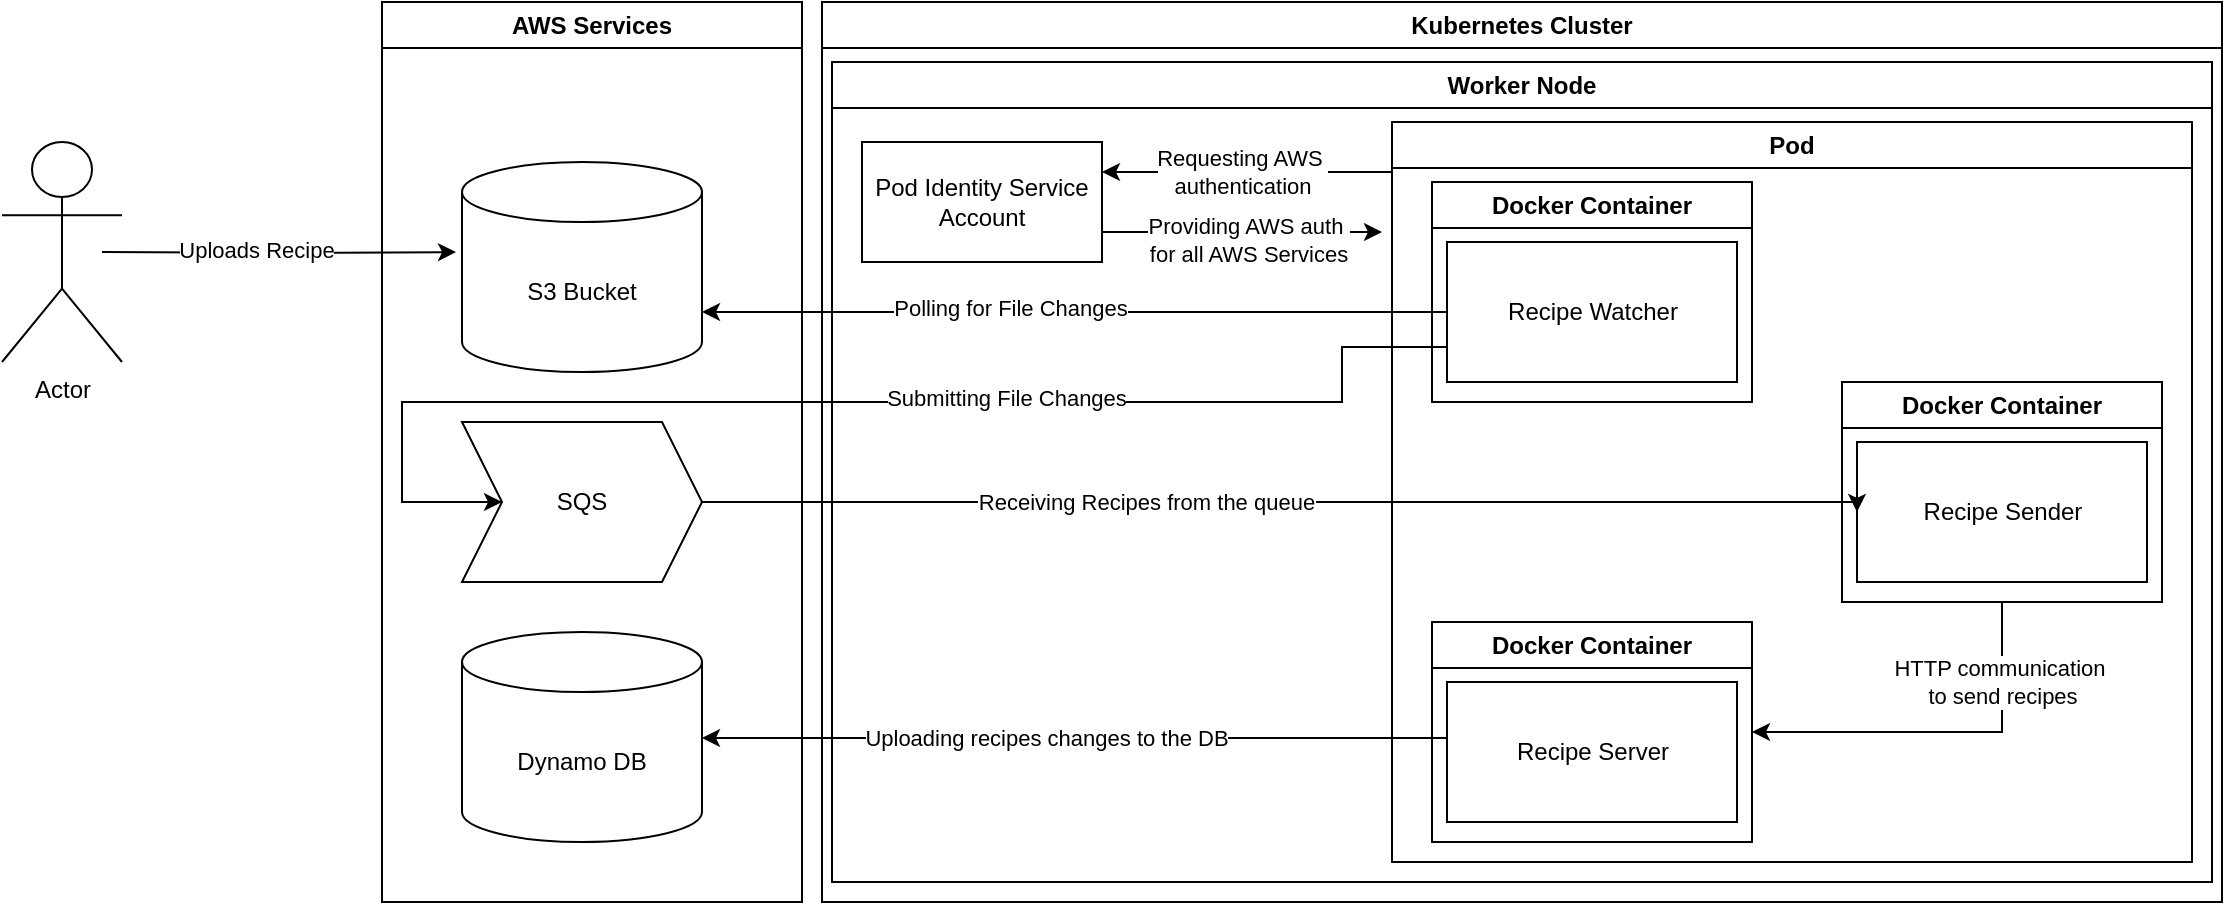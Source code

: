 <mxfile version="24.7.4">
  <diagram name="Page-1" id="2AhlaEMLkmuMSig4efZs">
    <mxGraphModel dx="1397" dy="1100" grid="1" gridSize="10" guides="1" tooltips="1" connect="1" arrows="1" fold="1" page="1" pageScale="1" pageWidth="3300" pageHeight="4681" math="0" shadow="0">
      <root>
        <mxCell id="0" />
        <mxCell id="1" parent="0" />
        <mxCell id="zxIiHkNOPDkXGptr9QAK-2" value="AWS Services " style="swimlane;whiteSpace=wrap;html=1;" vertex="1" parent="1">
          <mxGeometry x="310" y="200" width="210" height="450" as="geometry" />
        </mxCell>
        <mxCell id="zxIiHkNOPDkXGptr9QAK-21" style="edgeStyle=orthogonalEdgeStyle;rounded=0;orthogonalLoop=1;jettySize=auto;html=1;exitX=1;exitY=0.5;exitDx=0;exitDy=0;exitPerimeter=0;" edge="1" parent="zxIiHkNOPDkXGptr9QAK-2" source="zxIiHkNOPDkXGptr9QAK-19">
          <mxGeometry relative="1" as="geometry">
            <mxPoint x="160" y="368" as="targetPoint" />
          </mxGeometry>
        </mxCell>
        <mxCell id="zxIiHkNOPDkXGptr9QAK-19" value="Dynamo DB" style="shape=cylinder3;whiteSpace=wrap;html=1;boundedLbl=1;backgroundOutline=1;size=15;" vertex="1" parent="zxIiHkNOPDkXGptr9QAK-2">
          <mxGeometry x="40" y="315" width="120" height="105" as="geometry" />
        </mxCell>
        <mxCell id="zxIiHkNOPDkXGptr9QAK-22" value="SQS" style="shape=step;perimeter=stepPerimeter;whiteSpace=wrap;html=1;fixedSize=1;" vertex="1" parent="zxIiHkNOPDkXGptr9QAK-2">
          <mxGeometry x="40" y="210" width="120" height="80" as="geometry" />
        </mxCell>
        <mxCell id="zxIiHkNOPDkXGptr9QAK-23" value="S3 Bucket " style="shape=cylinder3;whiteSpace=wrap;html=1;boundedLbl=1;backgroundOutline=1;size=15;" vertex="1" parent="zxIiHkNOPDkXGptr9QAK-2">
          <mxGeometry x="40" y="80" width="120" height="105" as="geometry" />
        </mxCell>
        <mxCell id="zxIiHkNOPDkXGptr9QAK-3" value="Kubernetes Cluster " style="swimlane;whiteSpace=wrap;html=1;" vertex="1" parent="1">
          <mxGeometry x="530" y="200" width="700" height="450" as="geometry" />
        </mxCell>
        <mxCell id="zxIiHkNOPDkXGptr9QAK-4" value="Worker Node" style="swimlane;whiteSpace=wrap;html=1;" vertex="1" parent="zxIiHkNOPDkXGptr9QAK-3">
          <mxGeometry x="5" y="30" width="690" height="410" as="geometry" />
        </mxCell>
        <mxCell id="zxIiHkNOPDkXGptr9QAK-34" style="edgeStyle=orthogonalEdgeStyle;rounded=0;orthogonalLoop=1;jettySize=auto;html=1;exitX=0;exitY=0.5;exitDx=0;exitDy=0;" edge="1" parent="zxIiHkNOPDkXGptr9QAK-4">
          <mxGeometry relative="1" as="geometry">
            <mxPoint x="280" y="55" as="sourcePoint" />
            <mxPoint x="135" y="55" as="targetPoint" />
          </mxGeometry>
        </mxCell>
        <mxCell id="zxIiHkNOPDkXGptr9QAK-35" value="&lt;div&gt;Requesting AWS&amp;nbsp;&lt;/div&gt;&lt;div&gt;authentication&lt;/div&gt;" style="edgeLabel;html=1;align=center;verticalAlign=middle;resizable=0;points=[];" vertex="1" connectable="0" parent="zxIiHkNOPDkXGptr9QAK-34">
          <mxGeometry x="0.316" y="2" relative="1" as="geometry">
            <mxPoint x="20" y="-2" as="offset" />
          </mxGeometry>
        </mxCell>
        <mxCell id="zxIiHkNOPDkXGptr9QAK-5" value="Pod" style="swimlane;whiteSpace=wrap;html=1;" vertex="1" parent="zxIiHkNOPDkXGptr9QAK-4">
          <mxGeometry x="280" y="30" width="400" height="370" as="geometry" />
        </mxCell>
        <mxCell id="zxIiHkNOPDkXGptr9QAK-11" value="Docker Container" style="swimlane;whiteSpace=wrap;html=1;" vertex="1" parent="zxIiHkNOPDkXGptr9QAK-5">
          <mxGeometry x="20" y="30" width="160" height="110" as="geometry" />
        </mxCell>
        <mxCell id="zxIiHkNOPDkXGptr9QAK-24" value="Recipe Watcher " style="rounded=0;whiteSpace=wrap;html=1;" vertex="1" parent="zxIiHkNOPDkXGptr9QAK-11">
          <mxGeometry x="7.5" y="30" width="145" height="70" as="geometry" />
        </mxCell>
        <mxCell id="zxIiHkNOPDkXGptr9QAK-29" style="edgeStyle=orthogonalEdgeStyle;rounded=0;orthogonalLoop=1;jettySize=auto;html=1;exitX=0.5;exitY=1;exitDx=0;exitDy=0;entryX=1;entryY=0.5;entryDx=0;entryDy=0;" edge="1" parent="zxIiHkNOPDkXGptr9QAK-5" source="zxIiHkNOPDkXGptr9QAK-25" target="zxIiHkNOPDkXGptr9QAK-27">
          <mxGeometry relative="1" as="geometry" />
        </mxCell>
        <mxCell id="zxIiHkNOPDkXGptr9QAK-30" value="&lt;div&gt;HTTP communication&amp;nbsp;&lt;/div&gt;&lt;div&gt;to send recipes&lt;/div&gt;" style="edgeLabel;html=1;align=center;verticalAlign=middle;resizable=0;points=[];" vertex="1" connectable="0" parent="zxIiHkNOPDkXGptr9QAK-29">
          <mxGeometry x="-0.063" relative="1" as="geometry">
            <mxPoint x="24" y="-25" as="offset" />
          </mxGeometry>
        </mxCell>
        <mxCell id="zxIiHkNOPDkXGptr9QAK-25" value="Docker Container" style="swimlane;whiteSpace=wrap;html=1;" vertex="1" parent="zxIiHkNOPDkXGptr9QAK-5">
          <mxGeometry x="225" y="130" width="160" height="110" as="geometry" />
        </mxCell>
        <mxCell id="zxIiHkNOPDkXGptr9QAK-26" value="Recipe Sender " style="rounded=0;whiteSpace=wrap;html=1;" vertex="1" parent="zxIiHkNOPDkXGptr9QAK-25">
          <mxGeometry x="7.5" y="30" width="145" height="70" as="geometry" />
        </mxCell>
        <mxCell id="zxIiHkNOPDkXGptr9QAK-27" value="Docker Container" style="swimlane;whiteSpace=wrap;html=1;" vertex="1" parent="zxIiHkNOPDkXGptr9QAK-5">
          <mxGeometry x="20" y="250" width="160" height="110" as="geometry" />
        </mxCell>
        <mxCell id="zxIiHkNOPDkXGptr9QAK-28" value="Recipe Server" style="rounded=0;whiteSpace=wrap;html=1;" vertex="1" parent="zxIiHkNOPDkXGptr9QAK-27">
          <mxGeometry x="7.5" y="30" width="145" height="70" as="geometry" />
        </mxCell>
        <mxCell id="zxIiHkNOPDkXGptr9QAK-36" style="edgeStyle=orthogonalEdgeStyle;rounded=0;orthogonalLoop=1;jettySize=auto;html=1;exitX=1;exitY=0.75;exitDx=0;exitDy=0;" edge="1" parent="zxIiHkNOPDkXGptr9QAK-4" source="zxIiHkNOPDkXGptr9QAK-12">
          <mxGeometry relative="1" as="geometry">
            <mxPoint x="275" y="85" as="targetPoint" />
          </mxGeometry>
        </mxCell>
        <mxCell id="zxIiHkNOPDkXGptr9QAK-37" value="&lt;div&gt;Providing AWS auth&amp;nbsp;&lt;/div&gt;&lt;div&gt;for all AWS Services &lt;/div&gt;" style="edgeLabel;html=1;align=center;verticalAlign=middle;resizable=0;points=[];" vertex="1" connectable="0" parent="zxIiHkNOPDkXGptr9QAK-36">
          <mxGeometry x="0.046" y="-3" relative="1" as="geometry">
            <mxPoint as="offset" />
          </mxGeometry>
        </mxCell>
        <mxCell id="zxIiHkNOPDkXGptr9QAK-12" value="Pod Identity Service Account " style="rounded=0;whiteSpace=wrap;html=1;" vertex="1" parent="zxIiHkNOPDkXGptr9QAK-4">
          <mxGeometry x="15" y="40" width="120" height="60" as="geometry" />
        </mxCell>
        <mxCell id="zxIiHkNOPDkXGptr9QAK-31" style="edgeStyle=orthogonalEdgeStyle;rounded=0;orthogonalLoop=1;jettySize=auto;html=1;exitX=1;exitY=0.5;exitDx=0;exitDy=0;entryX=0;entryY=0.5;entryDx=0;entryDy=0;" edge="1" parent="1" source="zxIiHkNOPDkXGptr9QAK-22" target="zxIiHkNOPDkXGptr9QAK-26">
          <mxGeometry relative="1" as="geometry">
            <Array as="points">
              <mxPoint x="1048" y="450" />
            </Array>
          </mxGeometry>
        </mxCell>
        <mxCell id="zxIiHkNOPDkXGptr9QAK-32" value="Receiving Recipes from the queue" style="edgeLabel;html=1;align=center;verticalAlign=middle;resizable=0;points=[];" vertex="1" connectable="0" parent="zxIiHkNOPDkXGptr9QAK-31">
          <mxGeometry x="-0.355" relative="1" as="geometry">
            <mxPoint x="34" as="offset" />
          </mxGeometry>
        </mxCell>
        <mxCell id="zxIiHkNOPDkXGptr9QAK-38" style="edgeStyle=orthogonalEdgeStyle;rounded=0;orthogonalLoop=1;jettySize=auto;html=1;" edge="1" parent="1" source="zxIiHkNOPDkXGptr9QAK-24" target="zxIiHkNOPDkXGptr9QAK-23">
          <mxGeometry relative="1" as="geometry">
            <Array as="points">
              <mxPoint x="560" y="355" />
              <mxPoint x="560" y="355" />
            </Array>
          </mxGeometry>
        </mxCell>
        <mxCell id="zxIiHkNOPDkXGptr9QAK-39" value="Polling for File Changes" style="edgeLabel;html=1;align=center;verticalAlign=middle;resizable=0;points=[];" vertex="1" connectable="0" parent="zxIiHkNOPDkXGptr9QAK-38">
          <mxGeometry x="0.173" y="-2" relative="1" as="geometry">
            <mxPoint as="offset" />
          </mxGeometry>
        </mxCell>
        <mxCell id="zxIiHkNOPDkXGptr9QAK-40" style="edgeStyle=orthogonalEdgeStyle;rounded=0;orthogonalLoop=1;jettySize=auto;html=1;exitX=0;exitY=0.75;exitDx=0;exitDy=0;entryX=0;entryY=0.5;entryDx=0;entryDy=0;" edge="1" parent="1" source="zxIiHkNOPDkXGptr9QAK-24" target="zxIiHkNOPDkXGptr9QAK-22">
          <mxGeometry relative="1" as="geometry">
            <Array as="points">
              <mxPoint x="790" y="373" />
              <mxPoint x="790" y="400" />
              <mxPoint x="320" y="400" />
              <mxPoint x="320" y="450" />
            </Array>
          </mxGeometry>
        </mxCell>
        <mxCell id="zxIiHkNOPDkXGptr9QAK-41" value="Submitting File Changes" style="edgeLabel;html=1;align=center;verticalAlign=middle;resizable=0;points=[];" vertex="1" connectable="0" parent="zxIiHkNOPDkXGptr9QAK-40">
          <mxGeometry x="-0.218" y="-2" relative="1" as="geometry">
            <mxPoint x="6" as="offset" />
          </mxGeometry>
        </mxCell>
        <mxCell id="zxIiHkNOPDkXGptr9QAK-42" style="edgeStyle=orthogonalEdgeStyle;rounded=0;orthogonalLoop=1;jettySize=auto;html=1;exitX=0;exitY=0.5;exitDx=0;exitDy=0;" edge="1" parent="1" source="zxIiHkNOPDkXGptr9QAK-28" target="zxIiHkNOPDkXGptr9QAK-19">
          <mxGeometry relative="1" as="geometry">
            <Array as="points">
              <mxPoint x="843" y="568" />
            </Array>
          </mxGeometry>
        </mxCell>
        <mxCell id="zxIiHkNOPDkXGptr9QAK-43" value="Uploading recipes changes to the DB" style="edgeLabel;html=1;align=center;verticalAlign=middle;resizable=0;points=[];" vertex="1" connectable="0" parent="zxIiHkNOPDkXGptr9QAK-42">
          <mxGeometry x="0.093" relative="1" as="geometry">
            <mxPoint as="offset" />
          </mxGeometry>
        </mxCell>
        <mxCell id="zxIiHkNOPDkXGptr9QAK-44" value="Actor" style="shape=umlActor;verticalLabelPosition=bottom;verticalAlign=top;html=1;outlineConnect=0;" vertex="1" parent="1">
          <mxGeometry x="120" y="270" width="60" height="110" as="geometry" />
        </mxCell>
        <mxCell id="zxIiHkNOPDkXGptr9QAK-45" style="edgeStyle=orthogonalEdgeStyle;rounded=0;orthogonalLoop=1;jettySize=auto;html=1;entryX=-0.025;entryY=0.429;entryDx=0;entryDy=0;entryPerimeter=0;" edge="1" parent="1" target="zxIiHkNOPDkXGptr9QAK-23">
          <mxGeometry relative="1" as="geometry">
            <mxPoint x="170" y="325" as="sourcePoint" />
          </mxGeometry>
        </mxCell>
        <mxCell id="zxIiHkNOPDkXGptr9QAK-46" value="Uploads Recipe" style="edgeLabel;html=1;align=center;verticalAlign=middle;resizable=0;points=[];" vertex="1" connectable="0" parent="zxIiHkNOPDkXGptr9QAK-45">
          <mxGeometry x="-0.137" y="2" relative="1" as="geometry">
            <mxPoint as="offset" />
          </mxGeometry>
        </mxCell>
      </root>
    </mxGraphModel>
  </diagram>
</mxfile>

